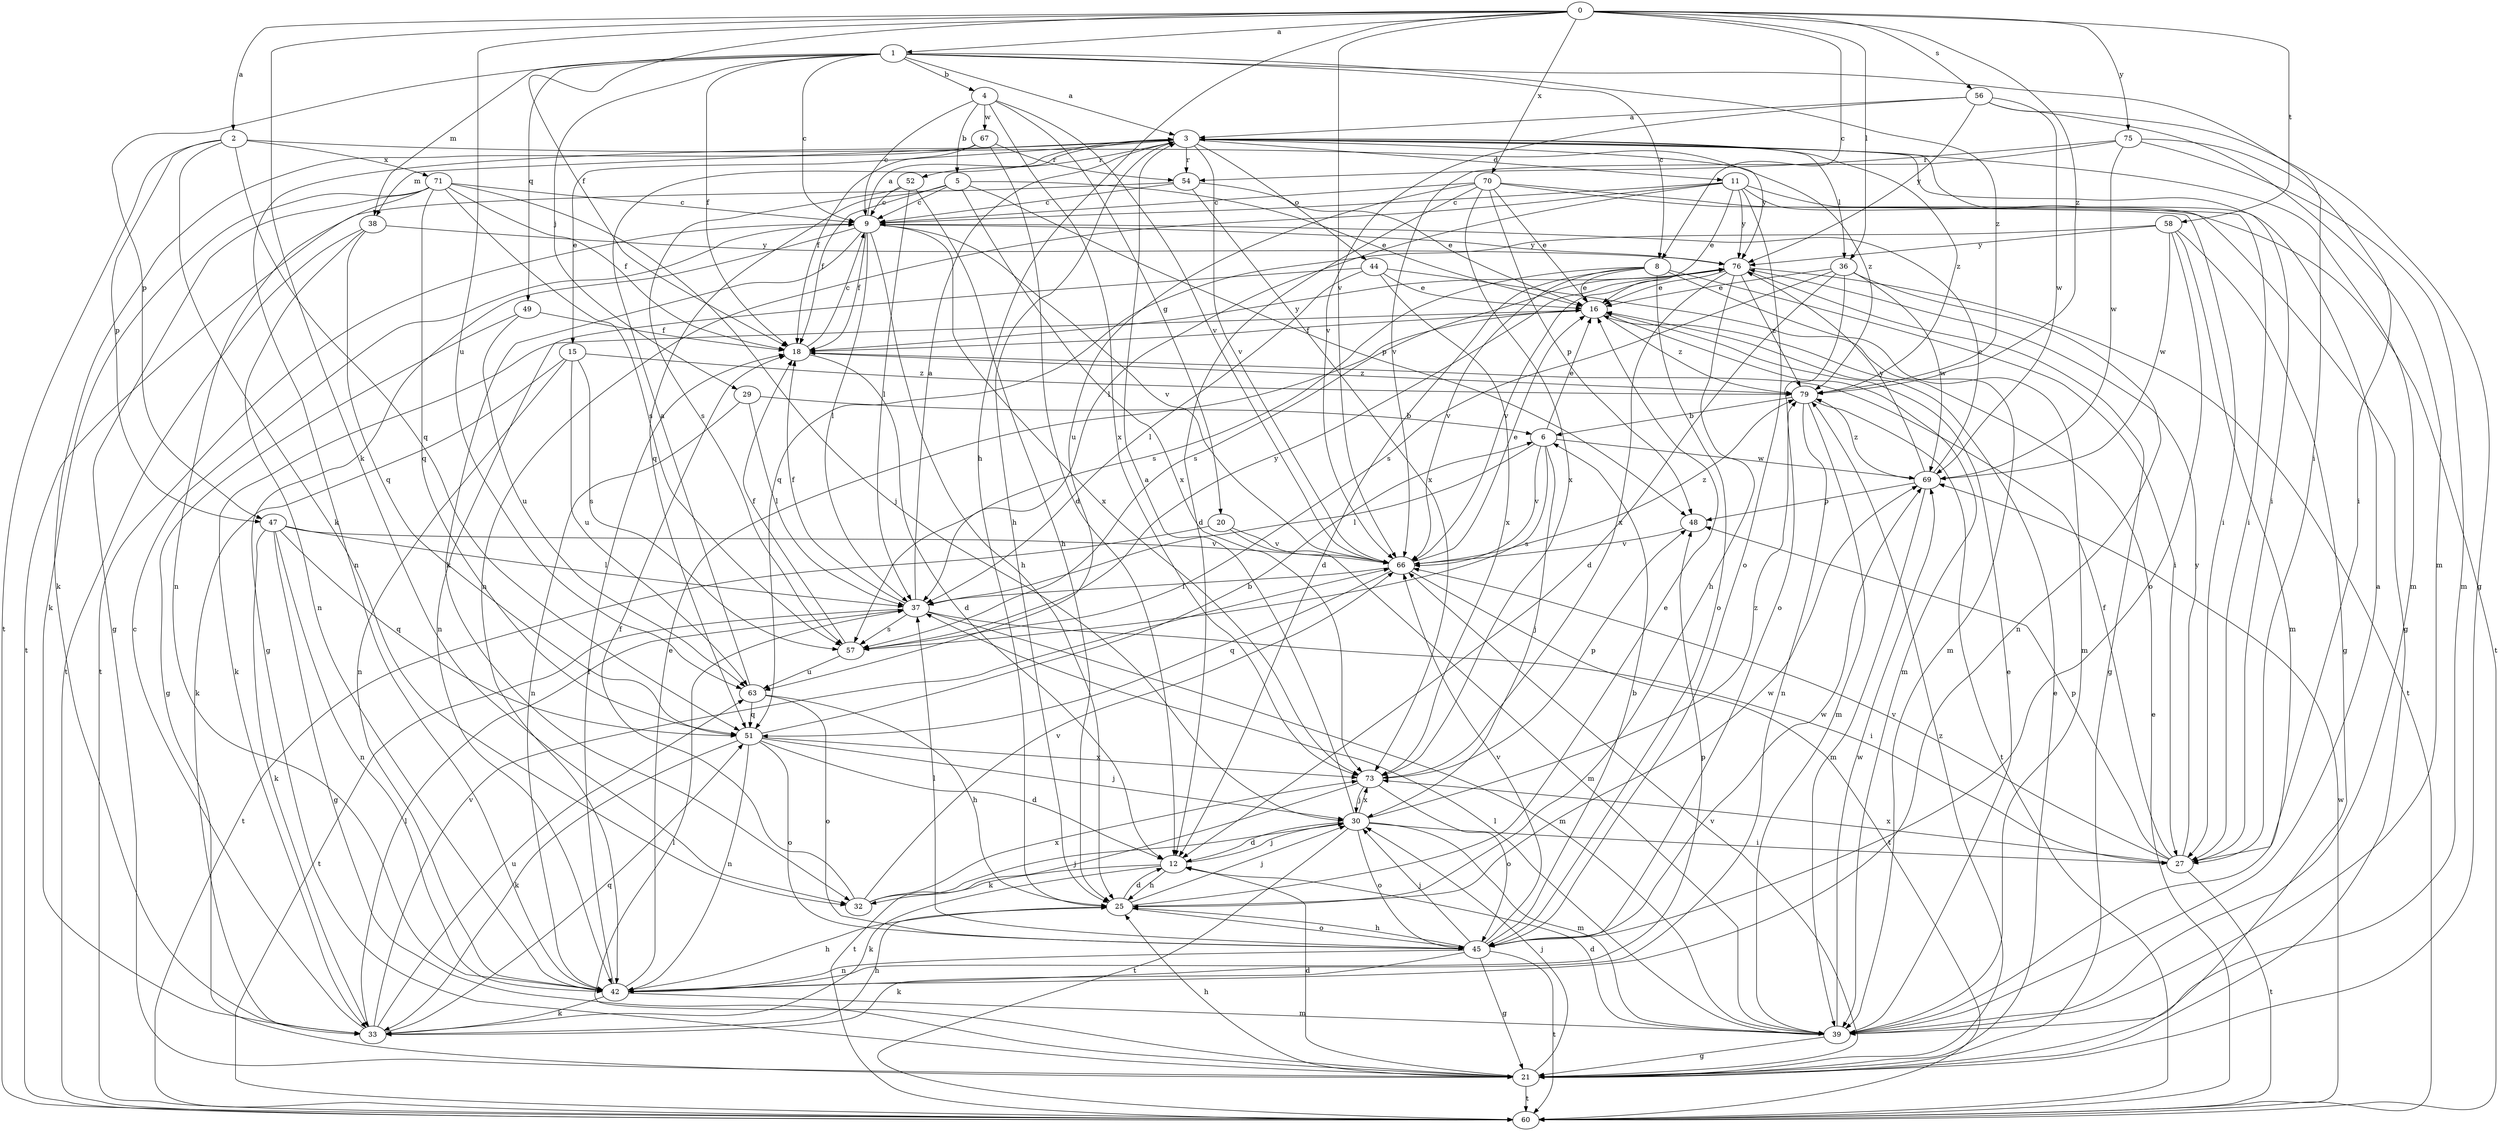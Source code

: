 strict digraph  {
0;
1;
2;
3;
4;
5;
6;
8;
9;
11;
12;
15;
16;
18;
20;
21;
25;
27;
29;
30;
32;
33;
36;
37;
38;
39;
42;
44;
45;
47;
48;
49;
51;
52;
54;
56;
57;
58;
60;
63;
66;
67;
69;
70;
71;
73;
75;
76;
79;
0 -> 1  [label=a];
0 -> 2  [label=a];
0 -> 8  [label=c];
0 -> 18  [label=f];
0 -> 25  [label=h];
0 -> 32  [label=k];
0 -> 36  [label=l];
0 -> 56  [label=s];
0 -> 58  [label=t];
0 -> 63  [label=u];
0 -> 66  [label=v];
0 -> 70  [label=x];
0 -> 75  [label=y];
0 -> 79  [label=z];
1 -> 3  [label=a];
1 -> 4  [label=b];
1 -> 8  [label=c];
1 -> 9  [label=c];
1 -> 18  [label=f];
1 -> 27  [label=i];
1 -> 29  [label=j];
1 -> 38  [label=m];
1 -> 47  [label=p];
1 -> 49  [label=q];
1 -> 79  [label=z];
2 -> 32  [label=k];
2 -> 47  [label=p];
2 -> 51  [label=q];
2 -> 60  [label=t];
2 -> 71  [label=x];
2 -> 79  [label=z];
3 -> 11  [label=d];
3 -> 15  [label=e];
3 -> 25  [label=h];
3 -> 27  [label=i];
3 -> 36  [label=l];
3 -> 38  [label=m];
3 -> 39  [label=m];
3 -> 42  [label=n];
3 -> 44  [label=o];
3 -> 52  [label=r];
3 -> 54  [label=r];
3 -> 66  [label=v];
3 -> 76  [label=y];
3 -> 79  [label=z];
4 -> 5  [label=b];
4 -> 9  [label=c];
4 -> 20  [label=g];
4 -> 66  [label=v];
4 -> 67  [label=w];
4 -> 73  [label=x];
5 -> 9  [label=c];
5 -> 16  [label=e];
5 -> 18  [label=f];
5 -> 48  [label=p];
5 -> 51  [label=q];
5 -> 73  [label=x];
6 -> 16  [label=e];
6 -> 30  [label=j];
6 -> 37  [label=l];
6 -> 57  [label=s];
6 -> 66  [label=v];
6 -> 69  [label=w];
8 -> 12  [label=d];
8 -> 16  [label=e];
8 -> 27  [label=i];
8 -> 39  [label=m];
8 -> 45  [label=o];
8 -> 57  [label=s];
8 -> 66  [label=v];
9 -> 3  [label=a];
9 -> 18  [label=f];
9 -> 21  [label=g];
9 -> 25  [label=h];
9 -> 32  [label=k];
9 -> 37  [label=l];
9 -> 60  [label=t];
9 -> 66  [label=v];
9 -> 73  [label=x];
9 -> 76  [label=y];
11 -> 9  [label=c];
11 -> 16  [label=e];
11 -> 21  [label=g];
11 -> 27  [label=i];
11 -> 37  [label=l];
11 -> 42  [label=n];
11 -> 45  [label=o];
11 -> 76  [label=y];
12 -> 25  [label=h];
12 -> 30  [label=j];
12 -> 32  [label=k];
12 -> 33  [label=k];
15 -> 33  [label=k];
15 -> 42  [label=n];
15 -> 57  [label=s];
15 -> 63  [label=u];
15 -> 79  [label=z];
16 -> 18  [label=f];
16 -> 33  [label=k];
16 -> 39  [label=m];
16 -> 79  [label=z];
18 -> 9  [label=c];
18 -> 12  [label=d];
18 -> 76  [label=y];
18 -> 79  [label=z];
20 -> 39  [label=m];
20 -> 60  [label=t];
20 -> 66  [label=v];
21 -> 12  [label=d];
21 -> 16  [label=e];
21 -> 25  [label=h];
21 -> 30  [label=j];
21 -> 37  [label=l];
21 -> 60  [label=t];
21 -> 66  [label=v];
21 -> 79  [label=z];
25 -> 12  [label=d];
25 -> 16  [label=e];
25 -> 30  [label=j];
25 -> 45  [label=o];
25 -> 69  [label=w];
27 -> 18  [label=f];
27 -> 48  [label=p];
27 -> 60  [label=t];
27 -> 66  [label=v];
27 -> 73  [label=x];
27 -> 76  [label=y];
29 -> 6  [label=b];
29 -> 37  [label=l];
29 -> 42  [label=n];
30 -> 3  [label=a];
30 -> 12  [label=d];
30 -> 27  [label=i];
30 -> 39  [label=m];
30 -> 45  [label=o];
30 -> 60  [label=t];
30 -> 73  [label=x];
30 -> 79  [label=z];
32 -> 18  [label=f];
32 -> 30  [label=j];
32 -> 66  [label=v];
32 -> 73  [label=x];
33 -> 9  [label=c];
33 -> 25  [label=h];
33 -> 37  [label=l];
33 -> 51  [label=q];
33 -> 63  [label=u];
33 -> 66  [label=v];
36 -> 12  [label=d];
36 -> 16  [label=e];
36 -> 42  [label=n];
36 -> 45  [label=o];
36 -> 57  [label=s];
36 -> 69  [label=w];
37 -> 3  [label=a];
37 -> 18  [label=f];
37 -> 27  [label=i];
37 -> 39  [label=m];
37 -> 57  [label=s];
37 -> 60  [label=t];
38 -> 42  [label=n];
38 -> 51  [label=q];
38 -> 60  [label=t];
38 -> 76  [label=y];
39 -> 3  [label=a];
39 -> 12  [label=d];
39 -> 16  [label=e];
39 -> 21  [label=g];
39 -> 37  [label=l];
39 -> 69  [label=w];
42 -> 16  [label=e];
42 -> 18  [label=f];
42 -> 25  [label=h];
42 -> 33  [label=k];
42 -> 39  [label=m];
42 -> 48  [label=p];
44 -> 16  [label=e];
44 -> 37  [label=l];
44 -> 39  [label=m];
44 -> 42  [label=n];
44 -> 73  [label=x];
45 -> 6  [label=b];
45 -> 21  [label=g];
45 -> 25  [label=h];
45 -> 30  [label=j];
45 -> 33  [label=k];
45 -> 37  [label=l];
45 -> 42  [label=n];
45 -> 60  [label=t];
45 -> 66  [label=v];
45 -> 69  [label=w];
47 -> 21  [label=g];
47 -> 33  [label=k];
47 -> 37  [label=l];
47 -> 42  [label=n];
47 -> 51  [label=q];
47 -> 66  [label=v];
48 -> 66  [label=v];
49 -> 18  [label=f];
49 -> 21  [label=g];
49 -> 63  [label=u];
51 -> 6  [label=b];
51 -> 12  [label=d];
51 -> 30  [label=j];
51 -> 33  [label=k];
51 -> 42  [label=n];
51 -> 45  [label=o];
51 -> 73  [label=x];
52 -> 9  [label=c];
52 -> 25  [label=h];
52 -> 37  [label=l];
52 -> 57  [label=s];
54 -> 9  [label=c];
54 -> 16  [label=e];
54 -> 60  [label=t];
54 -> 73  [label=x];
56 -> 3  [label=a];
56 -> 21  [label=g];
56 -> 39  [label=m];
56 -> 66  [label=v];
56 -> 69  [label=w];
56 -> 76  [label=y];
57 -> 18  [label=f];
57 -> 63  [label=u];
57 -> 76  [label=y];
58 -> 21  [label=g];
58 -> 39  [label=m];
58 -> 45  [label=o];
58 -> 51  [label=q];
58 -> 69  [label=w];
58 -> 76  [label=y];
60 -> 16  [label=e];
60 -> 69  [label=w];
63 -> 3  [label=a];
63 -> 25  [label=h];
63 -> 45  [label=o];
63 -> 51  [label=q];
66 -> 16  [label=e];
66 -> 37  [label=l];
66 -> 51  [label=q];
66 -> 60  [label=t];
66 -> 79  [label=z];
67 -> 12  [label=d];
67 -> 18  [label=f];
67 -> 33  [label=k];
67 -> 54  [label=r];
69 -> 9  [label=c];
69 -> 39  [label=m];
69 -> 48  [label=p];
69 -> 76  [label=y];
69 -> 79  [label=z];
70 -> 9  [label=c];
70 -> 12  [label=d];
70 -> 16  [label=e];
70 -> 27  [label=i];
70 -> 48  [label=p];
70 -> 60  [label=t];
70 -> 63  [label=u];
70 -> 73  [label=x];
71 -> 9  [label=c];
71 -> 18  [label=f];
71 -> 21  [label=g];
71 -> 30  [label=j];
71 -> 33  [label=k];
71 -> 42  [label=n];
71 -> 51  [label=q];
71 -> 57  [label=s];
73 -> 30  [label=j];
73 -> 45  [label=o];
73 -> 48  [label=p];
73 -> 60  [label=t];
75 -> 27  [label=i];
75 -> 39  [label=m];
75 -> 54  [label=r];
75 -> 66  [label=v];
75 -> 69  [label=w];
76 -> 16  [label=e];
76 -> 21  [label=g];
76 -> 25  [label=h];
76 -> 57  [label=s];
76 -> 60  [label=t];
76 -> 66  [label=v];
76 -> 73  [label=x];
76 -> 79  [label=z];
79 -> 6  [label=b];
79 -> 39  [label=m];
79 -> 42  [label=n];
79 -> 60  [label=t];
}
